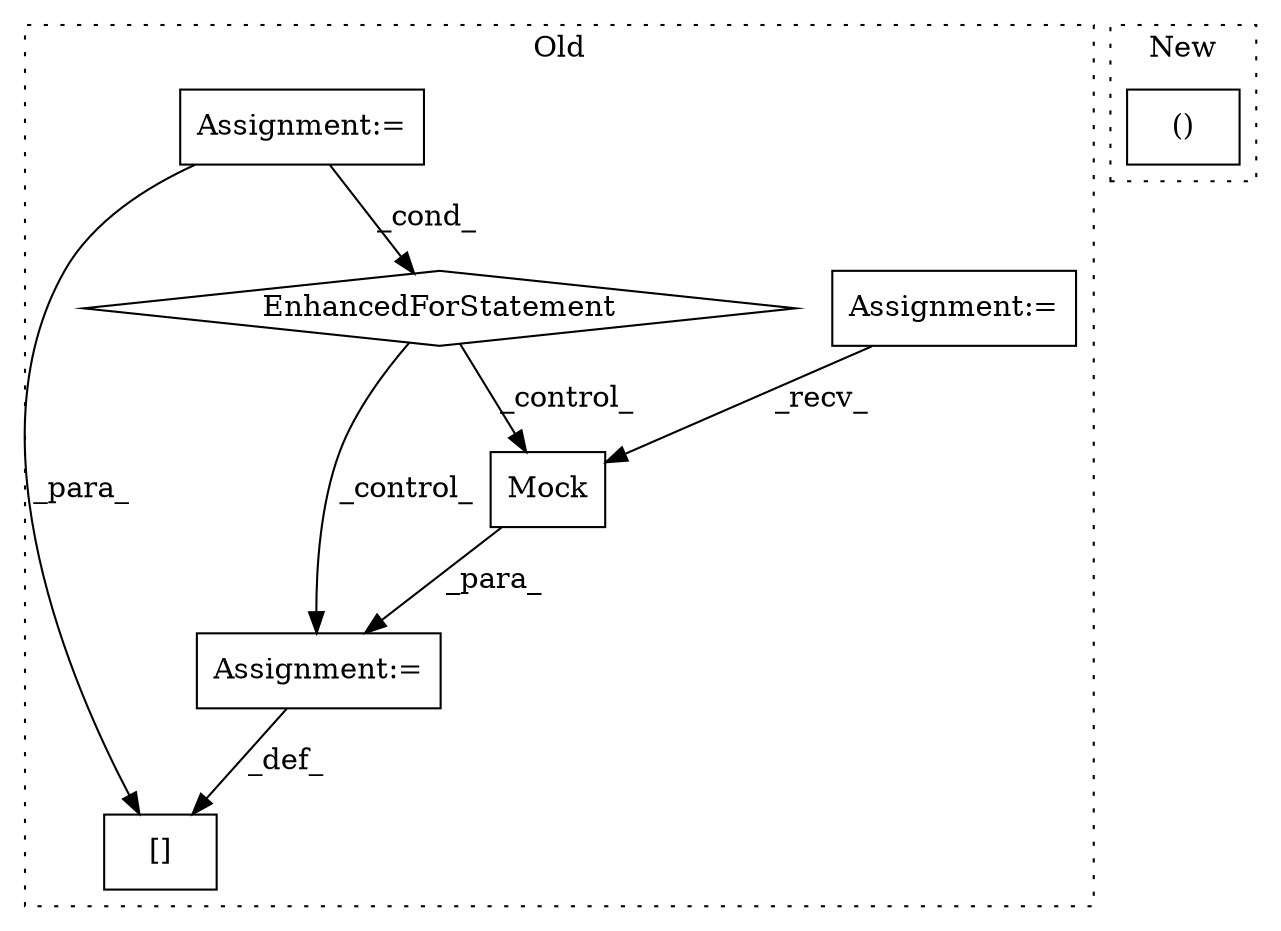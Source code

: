 digraph G {
subgraph cluster0 {
1 [label="Mock" a="32" s="1311" l="6" shape="box"];
3 [label="[]" a="2" s="1284,1304" l="12,1" shape="box"];
4 [label="EnhancedForStatement" a="70" s="1191,1274" l="53,2" shape="diamond"];
5 [label="Assignment:=" a="7" s="1305" l="1" shape="box"];
6 [label="Assignment:=" a="7" s="1191,1274" l="53,2" shape="box"];
7 [label="Assignment:=" a="7" s="1043" l="4" shape="box"];
label = "Old";
style="dotted";
}
subgraph cluster1 {
2 [label="()" a="106" s="2015" l="51" shape="box"];
label = "New";
style="dotted";
}
1 -> 5 [label="_para_"];
4 -> 5 [label="_control_"];
4 -> 1 [label="_control_"];
5 -> 3 [label="_def_"];
6 -> 4 [label="_cond_"];
6 -> 3 [label="_para_"];
7 -> 1 [label="_recv_"];
}
